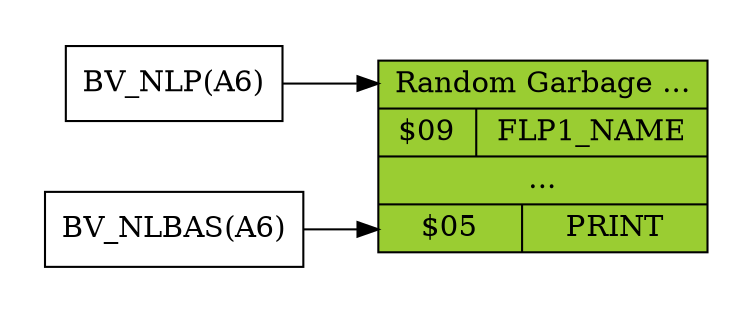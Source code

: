 digraph structs {
    rankdir=LR
        pad="0.3";
    
    node [shape=record fillcolor=yellowgreen style=filled];

    structNameList [label=" <nlp> Random Garbage ... | {$09 | FLP1_NAME} | ...  | {<nlbas>$05 | PRINT}"];

    node [shape=record fillcolor=white style=filled];
    "BV_NLP(A6)" -> structNameList:nlp;
    "BV_NLBAS(A6)" -> structNameList:nlbas;

    //edge [dir=back];

    
}
